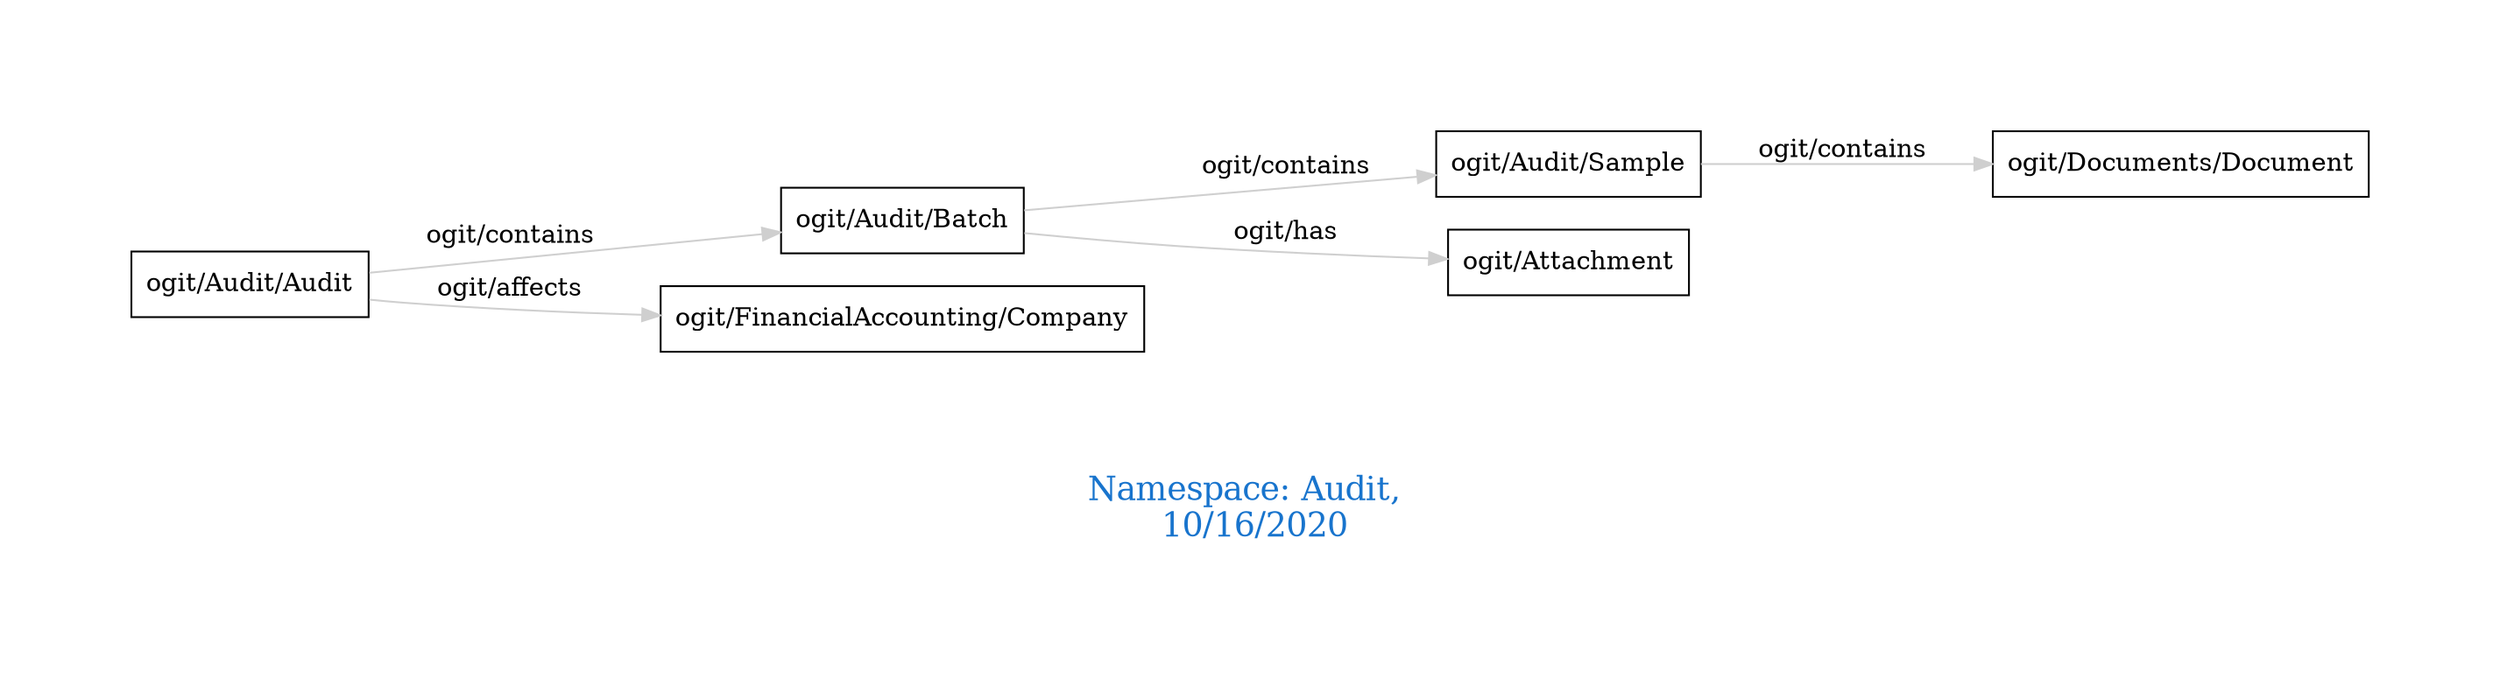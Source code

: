 digraph OGIT_ontology {
 graph [ rankdir= LR,pad=1 
fontsize = 18,
fontcolor= dodgerblue3,label = "\n\n\nNamespace: Audit, \n 10/16/2020"];
node[shape=polygon];
edge [  color="gray81"];

   "ogit/Audit/Audit" -> "ogit/Audit/Batch" [label="   ogit/contains    "];
   "ogit/Audit/Batch" -> "ogit/Audit/Sample" [label="   ogit/contains    "];
   "ogit/Audit/Sample" -> "ogit/Documents/Document" [label="   ogit/contains    "];
   "ogit/Audit/Audit" -> "ogit/FinancialAccounting/Company" [label="   ogit/affects    "];
   "ogit/Audit/Batch" -> "ogit/Attachment" [label="   ogit/has    "];
}
